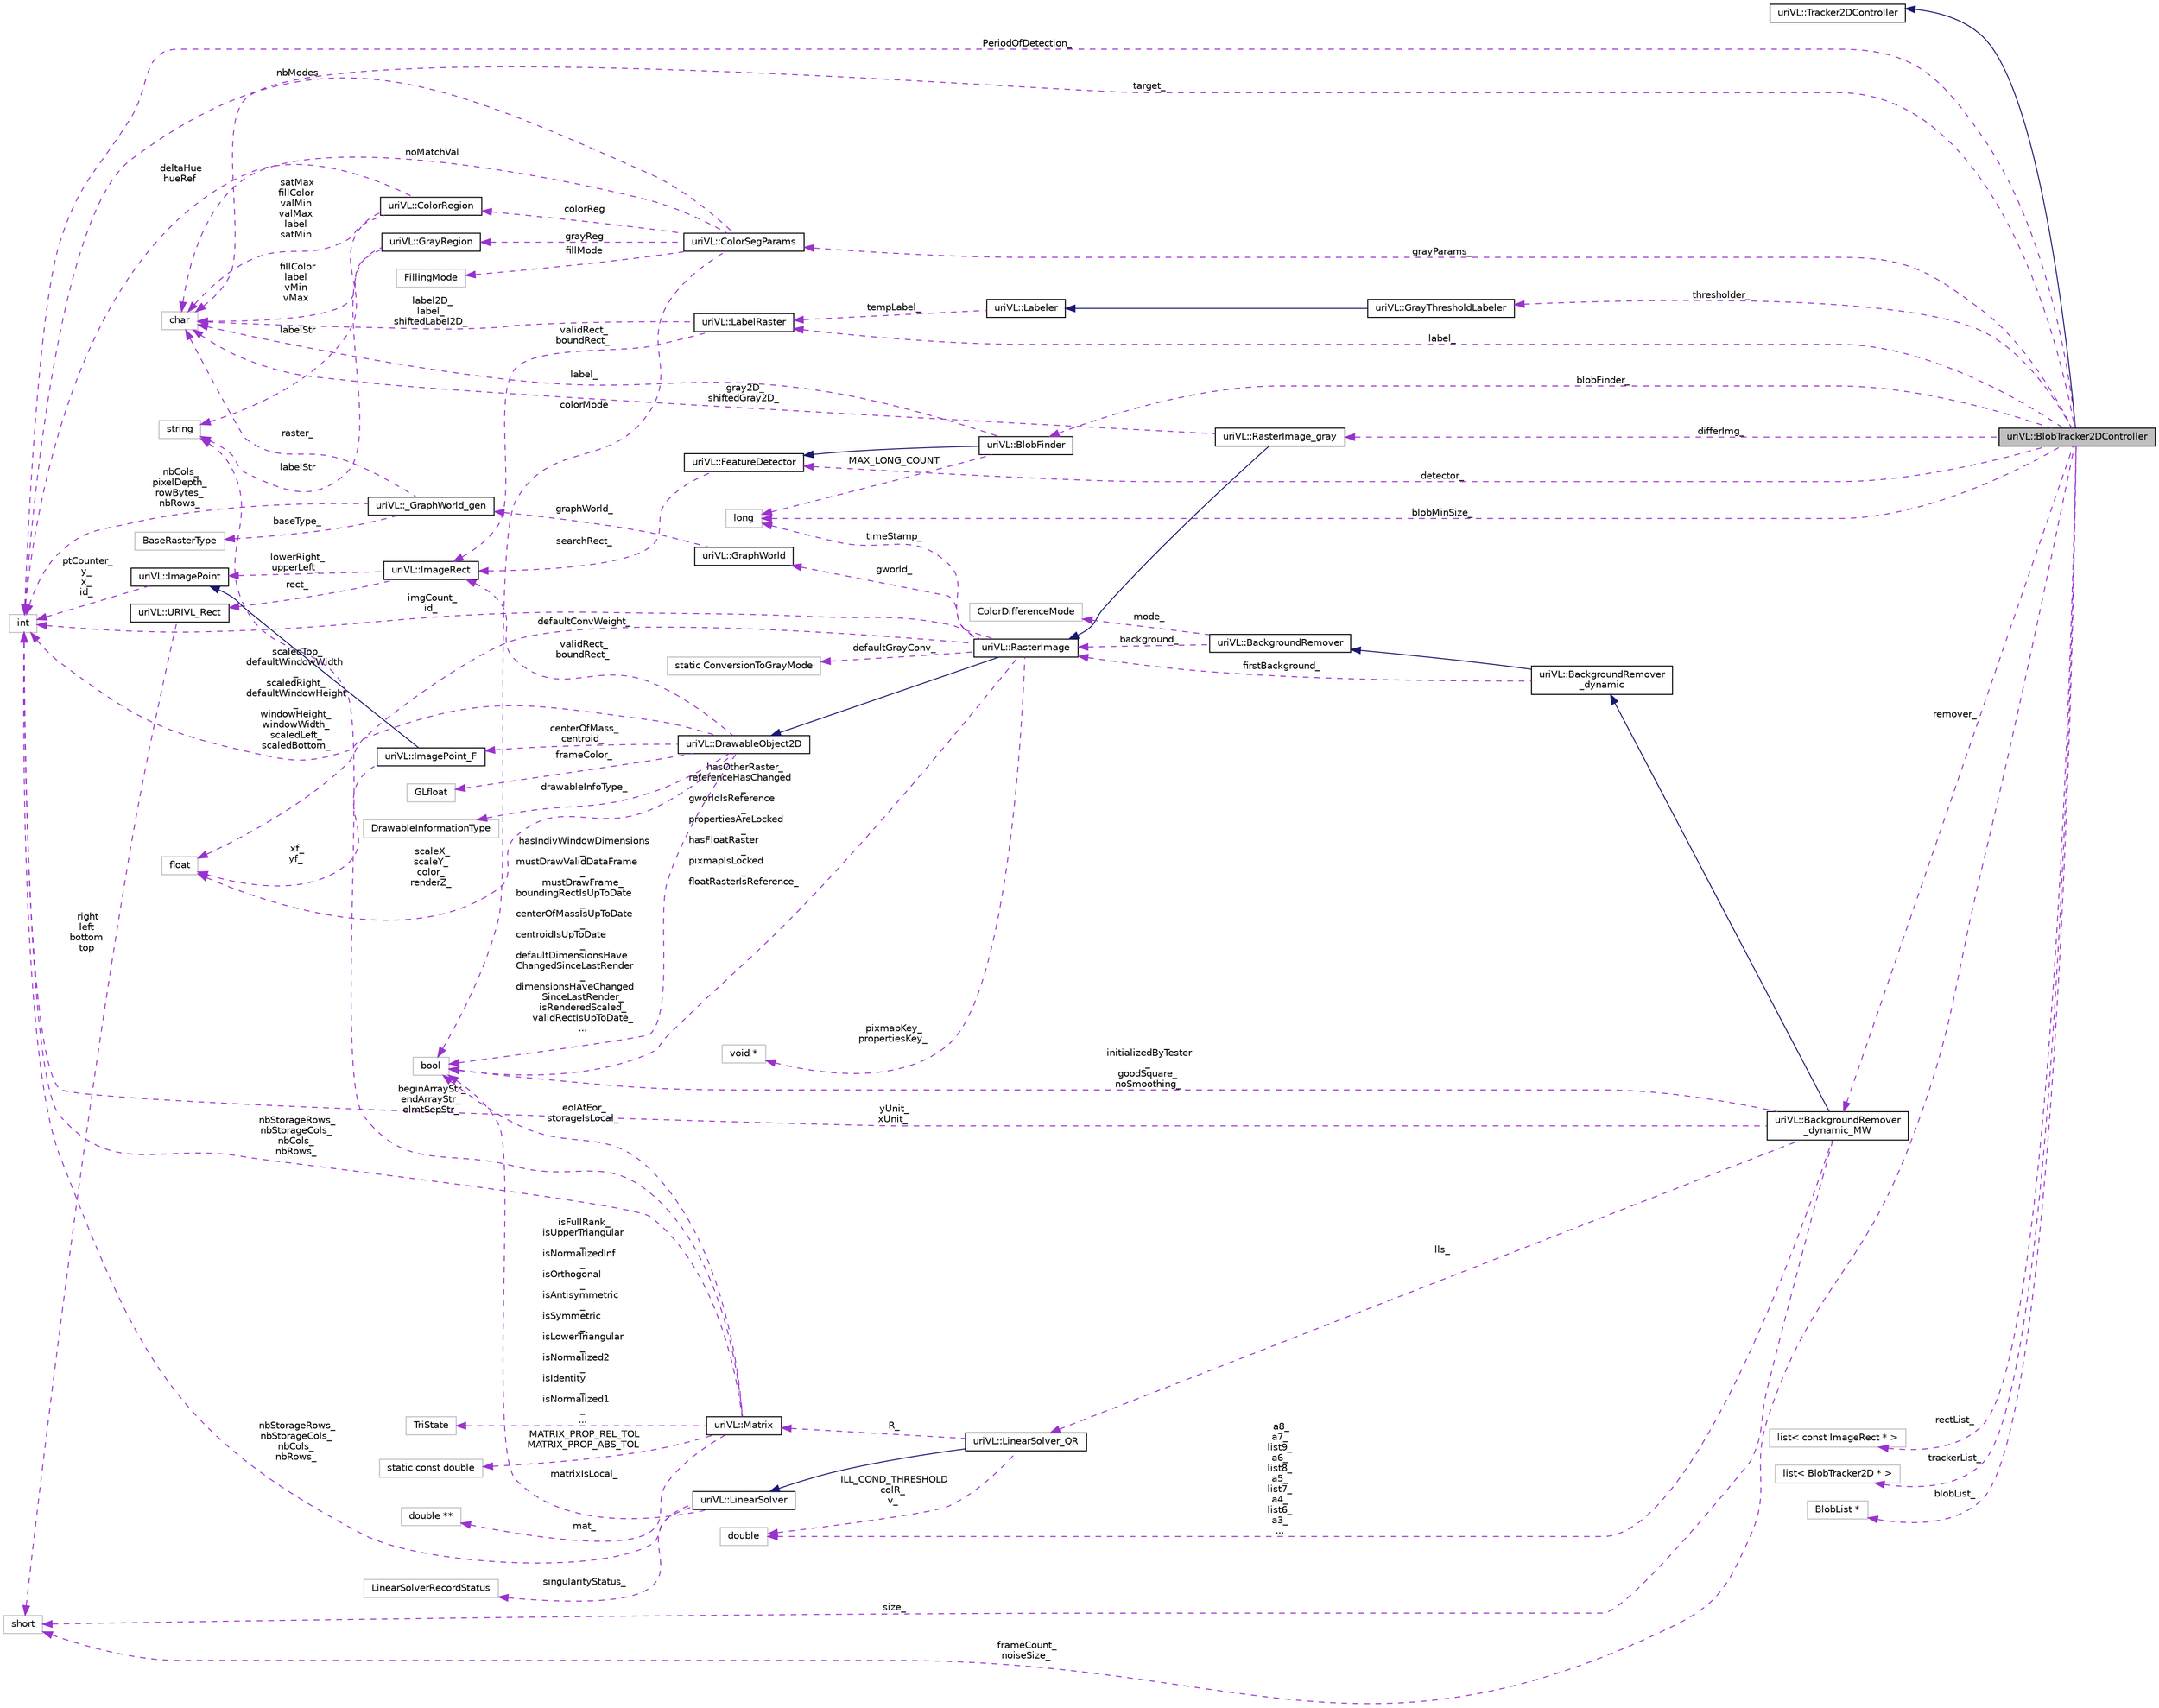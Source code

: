 digraph "uriVL::BlobTracker2DController"
{
  edge [fontname="Helvetica",fontsize="10",labelfontname="Helvetica",labelfontsize="10"];
  node [fontname="Helvetica",fontsize="10",shape=record];
  rankdir="LR";
  Node1 [label="uriVL::BlobTracker2DController",height=0.2,width=0.4,color="black", fillcolor="grey75", style="filled", fontcolor="black"];
  Node2 -> Node1 [dir="back",color="midnightblue",fontsize="10",style="solid",fontname="Helvetica"];
  Node2 [label="uriVL::Tracker2DController",height=0.2,width=0.4,color="black", fillcolor="white", style="filled",URL="$classuriVL_1_1Tracker2DController.html"];
  Node3 -> Node1 [dir="back",color="darkorchid3",fontsize="10",style="dashed",label=" label_" ,fontname="Helvetica"];
  Node3 [label="uriVL::LabelRaster",height=0.2,width=0.4,color="black", fillcolor="white", style="filled",URL="$classuriVL_1_1LabelRaster.html",tooltip="Base label raster class. "];
  Node4 -> Node3 [dir="back",color="darkorchid3",fontsize="10",style="dashed",label=" validRect_\nboundRect_" ,fontname="Helvetica"];
  Node4 [label="uriVL::ImageRect",height=0.2,width=0.4,color="black", fillcolor="white", style="filled",URL="$classuriVL_1_1ImageRect.html",tooltip="Implements the ImageRect class. "];
  Node5 -> Node4 [dir="back",color="darkorchid3",fontsize="10",style="dashed",label=" rect_" ,fontname="Helvetica"];
  Node5 [label="uriVL::URIVL_Rect",height=0.2,width=0.4,color="black", fillcolor="white", style="filled",URL="$structuriVL_1_1URIVL__Rect.html",tooltip="For platforms not supported by Quicktime, we need to define Rect. "];
  Node6 -> Node5 [dir="back",color="darkorchid3",fontsize="10",style="dashed",label=" right\nleft\nbottom\ntop" ,fontname="Helvetica"];
  Node6 [label="short",height=0.2,width=0.4,color="grey75", fillcolor="white", style="filled"];
  Node7 -> Node4 [dir="back",color="darkorchid3",fontsize="10",style="dashed",label=" lowerRight_\nupperLeft_" ,fontname="Helvetica"];
  Node7 [label="uriVL::ImagePoint",height=0.2,width=0.4,color="black", fillcolor="white", style="filled",URL="$classuriVL_1_1ImagePoint.html",tooltip="Implements the ImagePoint class. "];
  Node8 -> Node7 [dir="back",color="darkorchid3",fontsize="10",style="dashed",label=" ptCounter_\ny_\nx_\nid_" ,fontname="Helvetica"];
  Node8 [label="int",height=0.2,width=0.4,color="grey75", fillcolor="white", style="filled"];
  Node9 -> Node3 [dir="back",color="darkorchid3",fontsize="10",style="dashed",label=" label2D_\nlabel_\nshiftedLabel2D_" ,fontname="Helvetica"];
  Node9 [label="char",height=0.2,width=0.4,color="grey75", fillcolor="white", style="filled"];
  Node10 -> Node1 [dir="back",color="darkorchid3",fontsize="10",style="dashed",label=" rectList_" ,fontname="Helvetica"];
  Node10 [label="list\< const ImageRect * \>",height=0.2,width=0.4,color="grey75", fillcolor="white", style="filled"];
  Node11 -> Node1 [dir="back",color="darkorchid3",fontsize="10",style="dashed",label=" blobFinder_" ,fontname="Helvetica"];
  Node11 [label="uriVL::BlobFinder",height=0.2,width=0.4,color="black", fillcolor="white", style="filled",URL="$classuriVL_1_1BlobFinder.html",tooltip="Blob Finder class. "];
  Node12 -> Node11 [dir="back",color="midnightblue",fontsize="10",style="solid",fontname="Helvetica"];
  Node12 [label="uriVL::FeatureDetector",height=0.2,width=0.4,color="black", fillcolor="white", style="filled",URL="$classuriVL_1_1FeatureDetector.html",tooltip="FeatureDetector class. "];
  Node4 -> Node12 [dir="back",color="darkorchid3",fontsize="10",style="dashed",label=" searchRect_" ,fontname="Helvetica"];
  Node9 -> Node11 [dir="back",color="darkorchid3",fontsize="10",style="dashed",label=" label_" ,fontname="Helvetica"];
  Node13 -> Node11 [dir="back",color="darkorchid3",fontsize="10",style="dashed",label=" MAX_LONG_COUNT" ,fontname="Helvetica"];
  Node13 [label="long",height=0.2,width=0.4,color="grey75", fillcolor="white", style="filled"];
  Node14 -> Node1 [dir="back",color="darkorchid3",fontsize="10",style="dashed",label=" grayParams_" ,fontname="Helvetica"];
  Node14 [label="uriVL::ColorSegParams",height=0.2,width=0.4,color="black", fillcolor="white", style="filled",URL="$classuriVL_1_1ColorSegParams.html",tooltip="Data structure that stores parameters for a color/gray-based segmentation. "];
  Node15 -> Node14 [dir="back",color="darkorchid3",fontsize="10",style="dashed",label=" fillMode" ,fontname="Helvetica"];
  Node15 [label="FillingMode",height=0.2,width=0.4,color="grey75", fillcolor="white", style="filled"];
  Node16 -> Node14 [dir="back",color="darkorchid3",fontsize="10",style="dashed",label=" colorReg" ,fontname="Helvetica"];
  Node16 [label="uriVL::ColorRegion",height=0.2,width=0.4,color="black", fillcolor="white", style="filled",URL="$structuriVL_1_1ColorRegion.html",tooltip="A ColorRegion is defined as a rectangular domain in the HSV space. "];
  Node9 -> Node16 [dir="back",color="darkorchid3",fontsize="10",style="dashed",label=" satMax\nfillColor\nvalMin\nvalMax\nlabel\nsatMin" ,fontname="Helvetica"];
  Node8 -> Node16 [dir="back",color="darkorchid3",fontsize="10",style="dashed",label=" deltaHue\nhueRef" ,fontname="Helvetica"];
  Node17 -> Node16 [dir="back",color="darkorchid3",fontsize="10",style="dashed",label=" labelStr" ,fontname="Helvetica"];
  Node17 [label="string",height=0.2,width=0.4,color="grey75", fillcolor="white", style="filled"];
  Node9 -> Node14 [dir="back",color="darkorchid3",fontsize="10",style="dashed",label=" noMatchVal" ,fontname="Helvetica"];
  Node8 -> Node14 [dir="back",color="darkorchid3",fontsize="10",style="dashed",label=" nbModes" ,fontname="Helvetica"];
  Node18 -> Node14 [dir="back",color="darkorchid3",fontsize="10",style="dashed",label=" colorMode" ,fontname="Helvetica"];
  Node18 [label="bool",height=0.2,width=0.4,color="grey75", fillcolor="white", style="filled"];
  Node19 -> Node14 [dir="back",color="darkorchid3",fontsize="10",style="dashed",label=" grayReg" ,fontname="Helvetica"];
  Node19 [label="uriVL::GrayRegion",height=0.2,width=0.4,color="black", fillcolor="white", style="filled",URL="$structuriVL_1_1GrayRegion.html",tooltip="A GrayRegion is defined as a range of gray-level values. "];
  Node9 -> Node19 [dir="back",color="darkorchid3",fontsize="10",style="dashed",label=" fillColor\nlabel\nvMin\nvMax" ,fontname="Helvetica"];
  Node17 -> Node19 [dir="back",color="darkorchid3",fontsize="10",style="dashed",label=" labelStr" ,fontname="Helvetica"];
  Node6 -> Node1 [dir="back",color="darkorchid3",fontsize="10",style="dashed",label=" frameCount_\nnoiseSize_" ,fontname="Helvetica"];
  Node9 -> Node1 [dir="back",color="darkorchid3",fontsize="10",style="dashed",label=" target_" ,fontname="Helvetica"];
  Node20 -> Node1 [dir="back",color="darkorchid3",fontsize="10",style="dashed",label=" differImg_" ,fontname="Helvetica"];
  Node20 [label="uriVL::RasterImage_gray",height=0.2,width=0.4,color="black", fillcolor="white", style="filled",URL="$classuriVL_1_1RasterImage__gray.html",tooltip="Base gray-level image class. "];
  Node21 -> Node20 [dir="back",color="midnightblue",fontsize="10",style="solid",fontname="Helvetica"];
  Node21 [label="uriVL::RasterImage",height=0.2,width=0.4,color="black", fillcolor="white", style="filled",URL="$classuriVL_1_1RasterImage.html",tooltip="Virtual base image class. "];
  Node22 -> Node21 [dir="back",color="midnightblue",fontsize="10",style="solid",fontname="Helvetica"];
  Node22 [label="uriVL::DrawableObject2D",height=0.2,width=0.4,color="black", fillcolor="white", style="filled",URL="$classuriVL_1_1DrawableObject2D.html",tooltip="Virtual base DrawableObject2D class. "];
  Node23 -> Node22 [dir="back",color="darkorchid3",fontsize="10",style="dashed",label=" frameColor_" ,fontname="Helvetica"];
  Node23 [label="GLfloat",height=0.2,width=0.4,color="grey75", fillcolor="white", style="filled"];
  Node4 -> Node22 [dir="back",color="darkorchid3",fontsize="10",style="dashed",label=" validRect_\nboundRect_" ,fontname="Helvetica"];
  Node24 -> Node22 [dir="back",color="darkorchid3",fontsize="10",style="dashed",label=" centerOfMass_\ncentroid_" ,fontname="Helvetica"];
  Node24 [label="uriVL::ImagePoint_F",height=0.2,width=0.4,color="black", fillcolor="white", style="filled",URL="$classuriVL_1_1ImagePoint__F.html",tooltip="Implements the ImagePoint_F class. "];
  Node7 -> Node24 [dir="back",color="midnightblue",fontsize="10",style="solid",fontname="Helvetica"];
  Node25 -> Node24 [dir="back",color="darkorchid3",fontsize="10",style="dashed",label=" xf_\nyf_" ,fontname="Helvetica"];
  Node25 [label="float",height=0.2,width=0.4,color="grey75", fillcolor="white", style="filled"];
  Node25 -> Node22 [dir="back",color="darkorchid3",fontsize="10",style="dashed",label=" scaleX_\nscaleY_\ncolor_\nrenderZ_" ,fontname="Helvetica"];
  Node8 -> Node22 [dir="back",color="darkorchid3",fontsize="10",style="dashed",label=" scaledTop_\ndefaultWindowWidth\l_\nscaledRight_\ndefaultWindowHeight\l_\nwindowHeight_\nwindowWidth_\nscaledLeft_\nscaledBottom_" ,fontname="Helvetica"];
  Node18 -> Node22 [dir="back",color="darkorchid3",fontsize="10",style="dashed",label=" hasIndivWindowDimensions\l_\nmustDrawValidDataFrame\l_\nmustDrawFrame_\nboundingRectIsUpToDate\l_\ncenterOfMassIsUpToDate\l_\ncentroidIsUpToDate\l_\ndefaultDimensionsHave\lChangedSinceLastRender\l_\ndimensionsHaveChanged\lSinceLastRender_\nisRenderedScaled_\nvalidRectIsUpToDate_\n..." ,fontname="Helvetica"];
  Node26 -> Node22 [dir="back",color="darkorchid3",fontsize="10",style="dashed",label=" drawableInfoType_" ,fontname="Helvetica"];
  Node26 [label="DrawableInformationType",height=0.2,width=0.4,color="grey75", fillcolor="white", style="filled"];
  Node27 -> Node21 [dir="back",color="darkorchid3",fontsize="10",style="dashed",label=" gworld_" ,fontname="Helvetica"];
  Node27 [label="uriVL::GraphWorld",height=0.2,width=0.4,color="black", fillcolor="white", style="filled",URL="$classuriVL_1_1GraphWorld.html",tooltip="Implements the GraphWorld class. "];
  Node28 -> Node27 [dir="back",color="darkorchid3",fontsize="10",style="dashed",label=" graphWorld_" ,fontname="Helvetica"];
  Node28 [label="uriVL::_GraphWorld_gen",height=0.2,width=0.4,color="black", fillcolor="white", style="filled",URL="$classuriVL_1_1__GraphWorld__gen.html",tooltip="Implements the _GraphWorld_gen class. "];
  Node9 -> Node28 [dir="back",color="darkorchid3",fontsize="10",style="dashed",label=" raster_" ,fontname="Helvetica"];
  Node29 -> Node28 [dir="back",color="darkorchid3",fontsize="10",style="dashed",label=" baseType_" ,fontname="Helvetica"];
  Node29 [label="BaseRasterType",height=0.2,width=0.4,color="grey75", fillcolor="white", style="filled"];
  Node8 -> Node28 [dir="back",color="darkorchid3",fontsize="10",style="dashed",label=" nbCols_\npixelDepth_\nrowBytes_\nnbRows_" ,fontname="Helvetica"];
  Node25 -> Node21 [dir="back",color="darkorchid3",fontsize="10",style="dashed",label=" defaultConvWeight_" ,fontname="Helvetica"];
  Node8 -> Node21 [dir="back",color="darkorchid3",fontsize="10",style="dashed",label=" imgCount_\nid_" ,fontname="Helvetica"];
  Node18 -> Node21 [dir="back",color="darkorchid3",fontsize="10",style="dashed",label=" hasOtherRaster_\nreferenceHasChanged\l_\ngworldIsReference\l_\npropertiesAreLocked\l_\nhasFloatRaster\l_\npixmapIsLocked\l_\nfloatRasterIsReference_" ,fontname="Helvetica"];
  Node30 -> Node21 [dir="back",color="darkorchid3",fontsize="10",style="dashed",label=" defaultGrayConv_" ,fontname="Helvetica"];
  Node30 [label="static ConversionToGrayMode",height=0.2,width=0.4,color="grey75", fillcolor="white", style="filled"];
  Node13 -> Node21 [dir="back",color="darkorchid3",fontsize="10",style="dashed",label=" timeStamp_" ,fontname="Helvetica"];
  Node31 -> Node21 [dir="back",color="darkorchid3",fontsize="10",style="dashed",label=" pixmapKey_\npropertiesKey_" ,fontname="Helvetica"];
  Node31 [label="void *",height=0.2,width=0.4,color="grey75", fillcolor="white", style="filled"];
  Node9 -> Node20 [dir="back",color="darkorchid3",fontsize="10",style="dashed",label=" gray2D_\nshiftedGray2D_" ,fontname="Helvetica"];
  Node8 -> Node1 [dir="back",color="darkorchid3",fontsize="10",style="dashed",label=" PeriodOfDetection_" ,fontname="Helvetica"];
  Node32 -> Node1 [dir="back",color="darkorchid3",fontsize="10",style="dashed",label=" remover_" ,fontname="Helvetica"];
  Node32 [label="uriVL::BackgroundRemover\l_dynamic_MW",height=0.2,width=0.4,color="black", fillcolor="white", style="filled",URL="$classuriVL_1_1BackgroundRemover__dynamic__MW.html",tooltip="Inherited from: BackgroundRemover_dynamic Deal with changing background using a certain linear model..."];
  Node33 -> Node32 [dir="back",color="midnightblue",fontsize="10",style="solid",fontname="Helvetica"];
  Node33 [label="uriVL::BackgroundRemover\l_dynamic",height=0.2,width=0.4,color="black", fillcolor="white", style="filled",URL="$classuriVL_1_1BackgroundRemover__dynamic.html",tooltip="This class cannot be instantiated Inherited from: BackgroundRemover_dynamic Deal with changing backgr..."];
  Node34 -> Node33 [dir="back",color="midnightblue",fontsize="10",style="solid",fontname="Helvetica"];
  Node34 [label="uriVL::BackgroundRemover",height=0.2,width=0.4,color="black", fillcolor="white", style="filled",URL="$classuriVL_1_1BackgroundRemover.html",tooltip="BackgroundRemover is an abstract class (with pure virtual member function) Inherited by BackgroundRem..."];
  Node35 -> Node34 [dir="back",color="darkorchid3",fontsize="10",style="dashed",label=" mode_" ,fontname="Helvetica"];
  Node35 [label="ColorDifferenceMode",height=0.2,width=0.4,color="grey75", fillcolor="white", style="filled"];
  Node21 -> Node34 [dir="back",color="darkorchid3",fontsize="10",style="dashed",label=" background_" ,fontname="Helvetica"];
  Node21 -> Node33 [dir="back",color="darkorchid3",fontsize="10",style="dashed",label=" firstBackground_" ,fontname="Helvetica"];
  Node36 -> Node32 [dir="back",color="darkorchid3",fontsize="10",style="dashed",label=" a8_\na7_\nlist9_\na6_\nlist8_\na5_\nlist7_\na4_\nlist6_\na3_\n..." ,fontname="Helvetica"];
  Node36 [label="double",height=0.2,width=0.4,color="grey75", fillcolor="white", style="filled"];
  Node37 -> Node32 [dir="back",color="darkorchid3",fontsize="10",style="dashed",label=" lls_" ,fontname="Helvetica"];
  Node37 [label="uriVL::LinearSolver_QR",height=0.2,width=0.4,color="black", fillcolor="white", style="filled",URL="$classuriVL_1_1LinearSolver__QR.html",tooltip="Class that implement the Householder QR factorization algorithm for solving overdetermined SLEs..."];
  Node38 -> Node37 [dir="back",color="midnightblue",fontsize="10",style="solid",fontname="Helvetica"];
  Node38 [label="uriVL::LinearSolver",height=0.2,width=0.4,color="black", fillcolor="white", style="filled",URL="$classuriVL_1_1LinearSolver.html",tooltip="Parent class to all classes that implement an algorithm for solving a system of linear equations..."];
  Node39 -> Node38 [dir="back",color="darkorchid3",fontsize="10",style="dashed",label=" singularityStatus_" ,fontname="Helvetica"];
  Node39 [label="LinearSolverRecordStatus",height=0.2,width=0.4,color="grey75", fillcolor="white", style="filled"];
  Node8 -> Node38 [dir="back",color="darkorchid3",fontsize="10",style="dashed",label=" nbStorageRows_\nnbStorageCols_\nnbCols_\nnbRows_" ,fontname="Helvetica"];
  Node18 -> Node38 [dir="back",color="darkorchid3",fontsize="10",style="dashed",label=" matrixIsLocal_" ,fontname="Helvetica"];
  Node36 -> Node37 [dir="back",color="darkorchid3",fontsize="10",style="dashed",label=" ILL_COND_THRESHOLD\ncolR_\nv_" ,fontname="Helvetica"];
  Node40 -> Node37 [dir="back",color="darkorchid3",fontsize="10",style="dashed",label=" R_" ,fontname="Helvetica"];
  Node40 [label="uriVL::Matrix",height=0.2,width=0.4,color="black", fillcolor="white", style="filled",URL="$classuriVL_1_1Matrix.html",tooltip="Implements the Matrix class of Linear Algebra matrices. "];
  Node8 -> Node40 [dir="back",color="darkorchid3",fontsize="10",style="dashed",label=" nbStorageRows_\nnbStorageCols_\nnbCols_\nnbRows_" ,fontname="Helvetica"];
  Node17 -> Node40 [dir="back",color="darkorchid3",fontsize="10",style="dashed",label=" beginArrayStr_\nendArrayStr_\nelmtSepStr_" ,fontname="Helvetica"];
  Node18 -> Node40 [dir="back",color="darkorchid3",fontsize="10",style="dashed",label=" eolAtEor_\nstorageIsLocal_" ,fontname="Helvetica"];
  Node41 -> Node40 [dir="back",color="darkorchid3",fontsize="10",style="dashed",label=" isFullRank_\nisUpperTriangular\l_\nisNormalizedInf\l_\nisOrthogonal\l_\nisAntisymmetric\l_\nisSymmetric\l_\nisLowerTriangular\l_\nisNormalized2\l_\nisIdentity\l_\nisNormalized1\l_\n..." ,fontname="Helvetica"];
  Node41 [label="TriState",height=0.2,width=0.4,color="grey75", fillcolor="white", style="filled"];
  Node42 -> Node40 [dir="back",color="darkorchid3",fontsize="10",style="dashed",label=" MATRIX_PROP_REL_TOL\nMATRIX_PROP_ABS_TOL" ,fontname="Helvetica"];
  Node42 [label="static const double",height=0.2,width=0.4,color="grey75", fillcolor="white", style="filled"];
  Node43 -> Node40 [dir="back",color="darkorchid3",fontsize="10",style="dashed",label=" mat_" ,fontname="Helvetica"];
  Node43 [label="double **",height=0.2,width=0.4,color="grey75", fillcolor="white", style="filled"];
  Node6 -> Node32 [dir="back",color="darkorchid3",fontsize="10",style="dashed",label=" size_" ,fontname="Helvetica"];
  Node8 -> Node32 [dir="back",color="darkorchid3",fontsize="10",style="dashed",label=" yUnit_\nxUnit_" ,fontname="Helvetica"];
  Node18 -> Node32 [dir="back",color="darkorchid3",fontsize="10",style="dashed",label=" initializedByTester\l_\ngoodSquare_\nnoSmoothing_" ,fontname="Helvetica"];
  Node44 -> Node1 [dir="back",color="darkorchid3",fontsize="10",style="dashed",label=" trackerList_" ,fontname="Helvetica"];
  Node44 [label="list\< BlobTracker2D * \>",height=0.2,width=0.4,color="grey75", fillcolor="white", style="filled"];
  Node45 -> Node1 [dir="back",color="darkorchid3",fontsize="10",style="dashed",label=" thresholder_" ,fontname="Helvetica"];
  Node45 [label="uriVL::GrayThresholdLabeler",height=0.2,width=0.4,color="black", fillcolor="white", style="filled",URL="$classuriVL_1_1GrayThresholdLabeler.html",tooltip="A GrayThresholdLabeler segments an image into regions based on a set of predefined gray-level modes..."];
  Node46 -> Node45 [dir="back",color="midnightblue",fontsize="10",style="solid",fontname="Helvetica"];
  Node46 [label="uriVL::Labeler",height=0.2,width=0.4,color="black", fillcolor="white", style="filled",URL="$classuriVL_1_1Labeler.html",tooltip="A Labeler object assigns a label to each pixel of its input image. "];
  Node3 -> Node46 [dir="back",color="darkorchid3",fontsize="10",style="dashed",label=" tempLabel_" ,fontname="Helvetica"];
  Node47 -> Node1 [dir="back",color="darkorchid3",fontsize="10",style="dashed",label=" blobList_" ,fontname="Helvetica"];
  Node47 [label="BlobList *",height=0.2,width=0.4,color="grey75", fillcolor="white", style="filled"];
  Node13 -> Node1 [dir="back",color="darkorchid3",fontsize="10",style="dashed",label=" blobMinSize_" ,fontname="Helvetica"];
  Node12 -> Node1 [dir="back",color="darkorchid3",fontsize="10",style="dashed",label=" detector_" ,fontname="Helvetica"];
}
